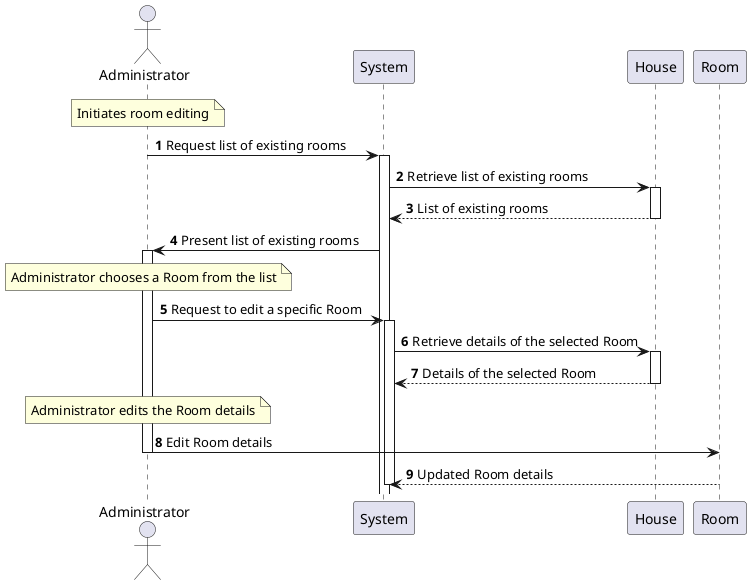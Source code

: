 @startuml

actor Administrator
participant System
participant House
participant Room
autonumber
note over Administrator: Initiates room editing

Administrator -> System: Request list of existing rooms
activate System

System -> House: Retrieve list of existing rooms
activate House
House --> System: List of existing rooms
deactivate House

System -> Administrator: Present list of existing rooms
activate Administrator

note over Administrator: Administrator chooses a Room from the list

Administrator -> System: Request to edit a specific Room
activate System

System -> House: Retrieve details of the selected Room
activate House
House --> System: Details of the selected Room
deactivate House

note over Administrator: Administrator edits the Room details

Administrator -> Room: Edit Room details
deactivate Administrator

Room --> System: Updated Room details
deactivate Room

deactivate System



@enduml
